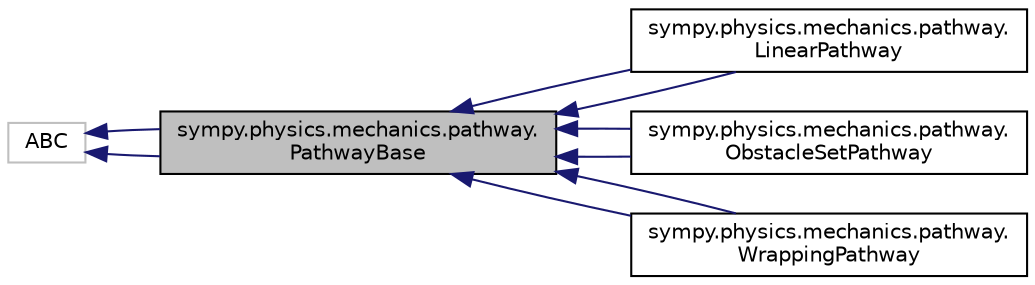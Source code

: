 digraph "sympy.physics.mechanics.pathway.PathwayBase"
{
 // LATEX_PDF_SIZE
  edge [fontname="Helvetica",fontsize="10",labelfontname="Helvetica",labelfontsize="10"];
  node [fontname="Helvetica",fontsize="10",shape=record];
  rankdir="LR";
  Node1 [label="sympy.physics.mechanics.pathway.\lPathwayBase",height=0.2,width=0.4,color="black", fillcolor="grey75", style="filled", fontcolor="black",tooltip=" "];
  Node2 -> Node1 [dir="back",color="midnightblue",fontsize="10",style="solid",fontname="Helvetica"];
  Node2 [label="ABC",height=0.2,width=0.4,color="grey75", fillcolor="white", style="filled",tooltip=" "];
  Node2 -> Node1 [dir="back",color="midnightblue",fontsize="10",style="solid",fontname="Helvetica"];
  Node1 -> Node3 [dir="back",color="midnightblue",fontsize="10",style="solid",fontname="Helvetica"];
  Node3 [label="sympy.physics.mechanics.pathway.\lLinearPathway",height=0.2,width=0.4,color="black", fillcolor="white", style="filled",URL="$classsympy_1_1physics_1_1mechanics_1_1pathway_1_1LinearPathway.html",tooltip=" "];
  Node1 -> Node3 [dir="back",color="midnightblue",fontsize="10",style="solid",fontname="Helvetica"];
  Node1 -> Node4 [dir="back",color="midnightblue",fontsize="10",style="solid",fontname="Helvetica"];
  Node4 [label="sympy.physics.mechanics.pathway.\lObstacleSetPathway",height=0.2,width=0.4,color="black", fillcolor="white", style="filled",URL="$classsympy_1_1physics_1_1mechanics_1_1pathway_1_1ObstacleSetPathway.html",tooltip=" "];
  Node1 -> Node4 [dir="back",color="midnightblue",fontsize="10",style="solid",fontname="Helvetica"];
  Node1 -> Node5 [dir="back",color="midnightblue",fontsize="10",style="solid",fontname="Helvetica"];
  Node5 [label="sympy.physics.mechanics.pathway.\lWrappingPathway",height=0.2,width=0.4,color="black", fillcolor="white", style="filled",URL="$classsympy_1_1physics_1_1mechanics_1_1pathway_1_1WrappingPathway.html",tooltip=" "];
  Node1 -> Node5 [dir="back",color="midnightblue",fontsize="10",style="solid",fontname="Helvetica"];
}
